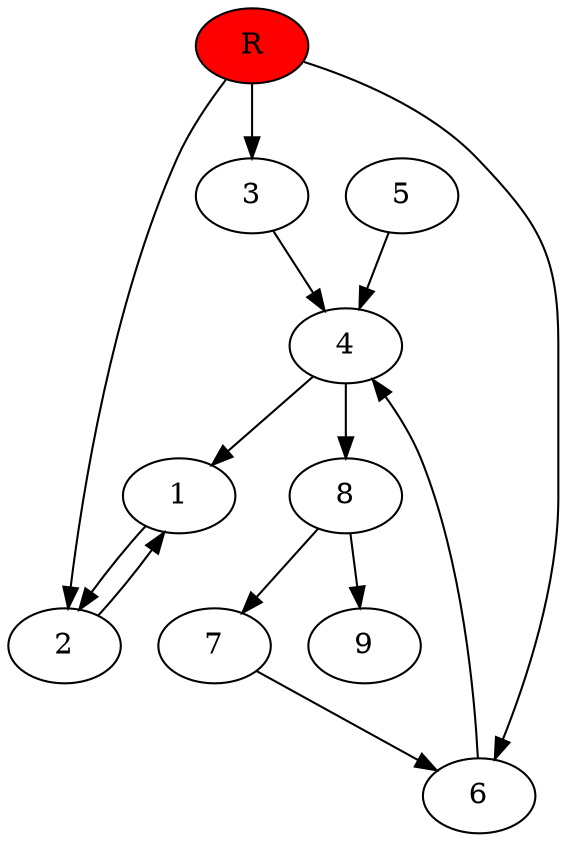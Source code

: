 digraph prb75379 {
	1
	2
	3
	4
	5
	6
	7
	8
	R [fillcolor="#ff0000" style=filled]
	1 -> 2
	2 -> 1
	3 -> 4
	4 -> 1
	4 -> 8
	5 -> 4
	6 -> 4
	7 -> 6
	8 -> 7
	8 -> 9
	R -> 2
	R -> 3
	R -> 6
}
